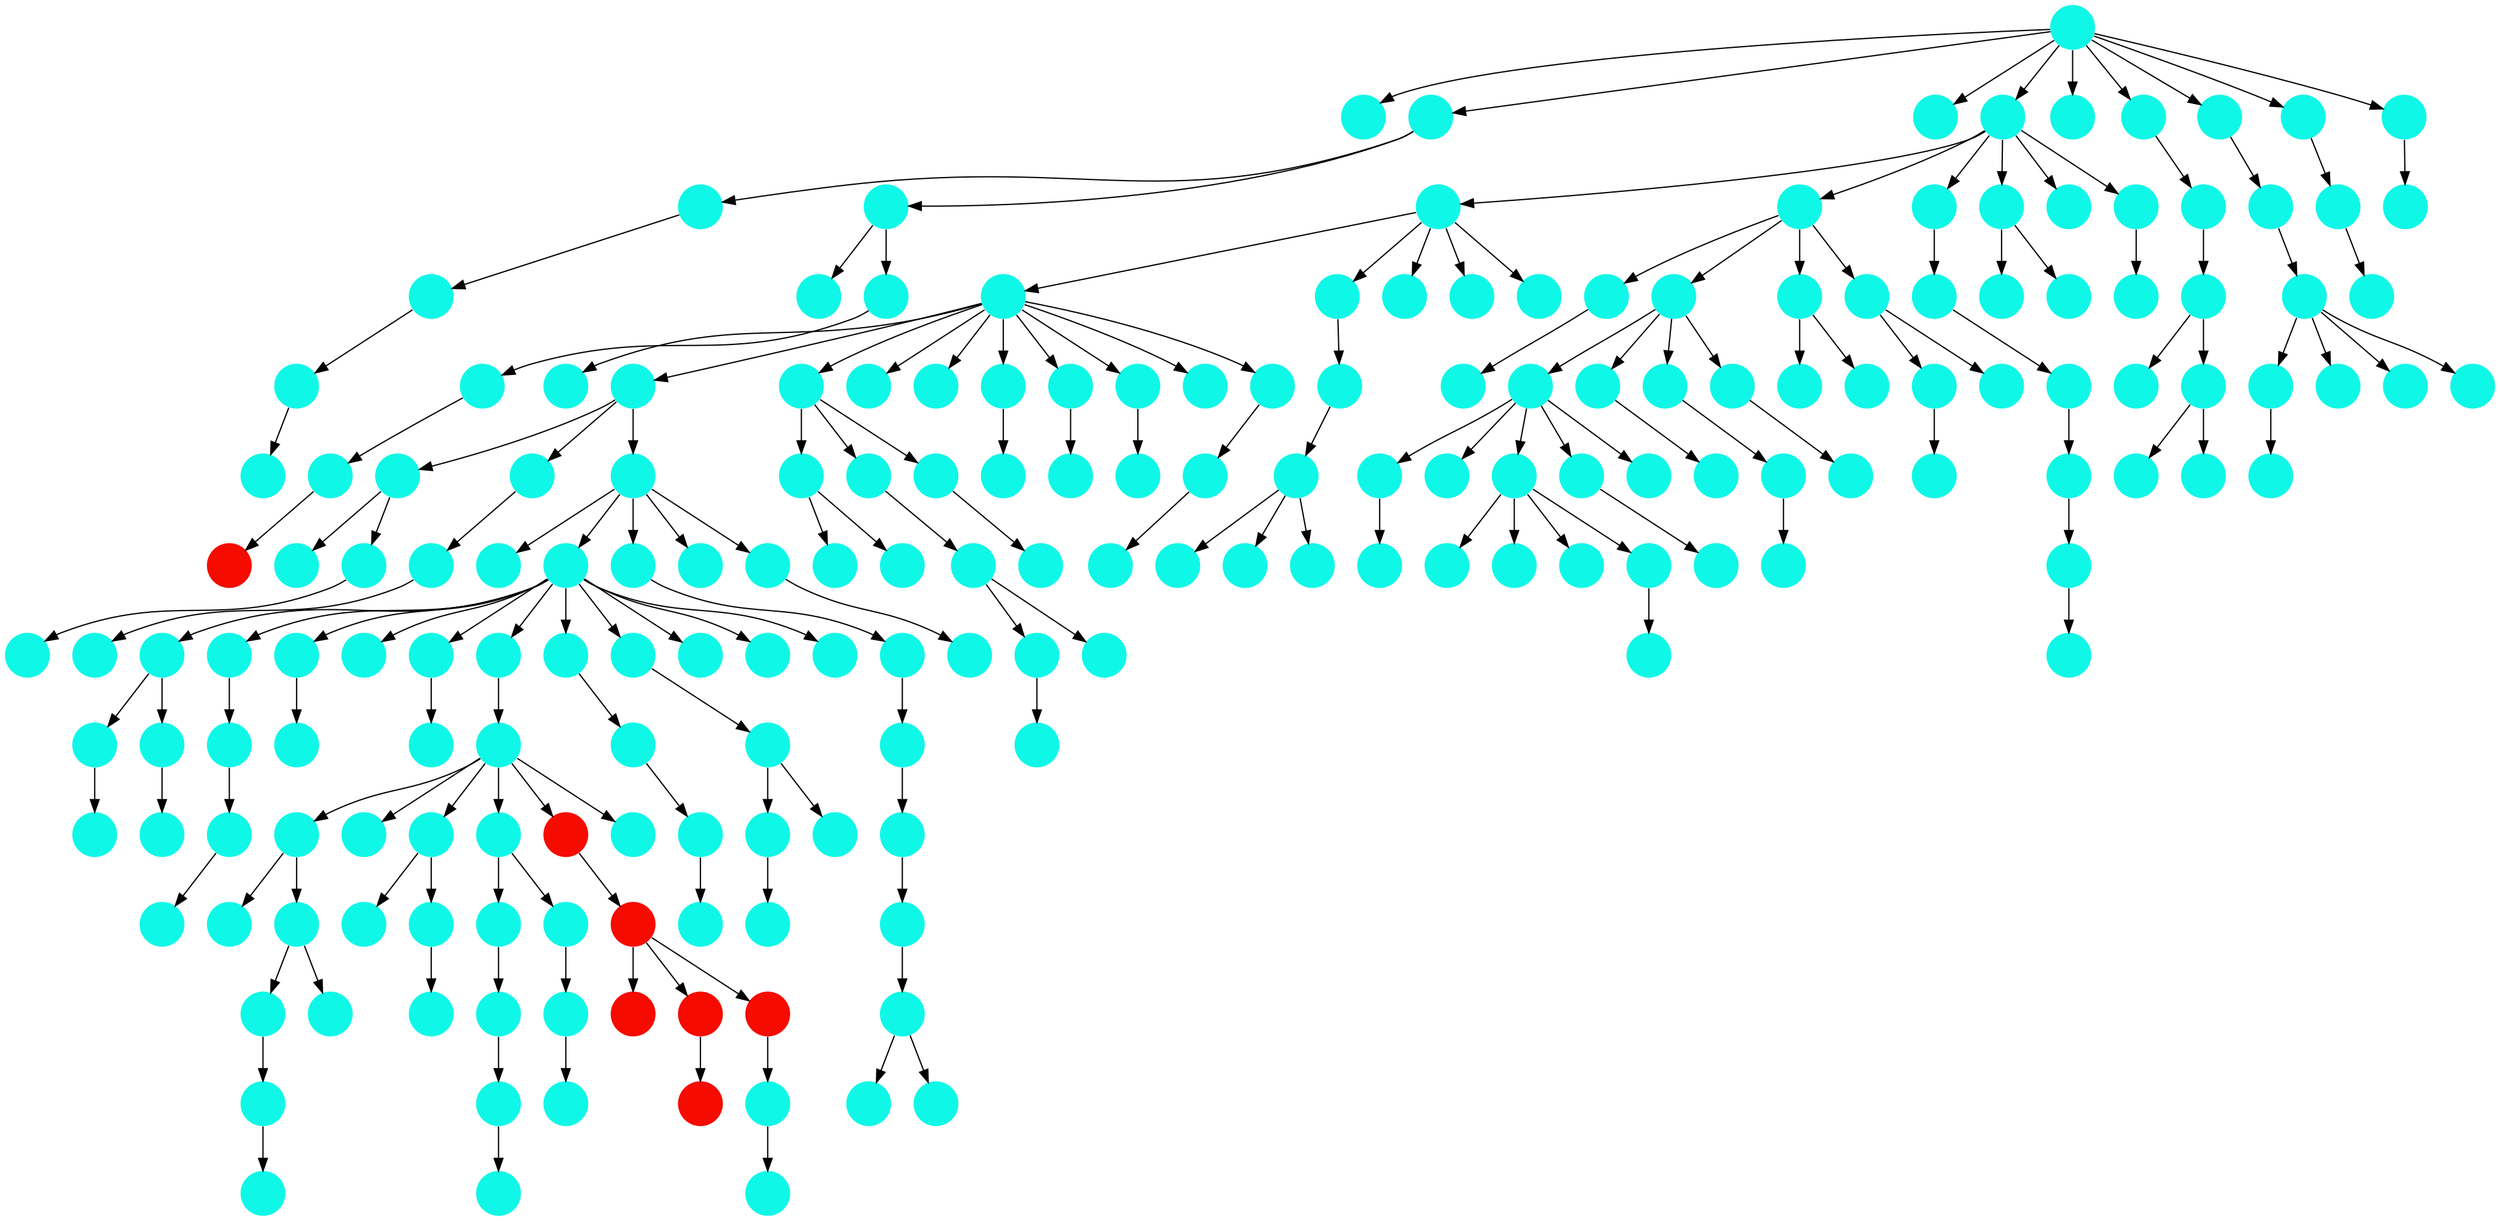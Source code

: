 digraph{
0 [tooltip = "I", penwidth = 0, style = filled, fillcolor = "#0ff8e7", shape = circle, label = ""]
1 [tooltip = "I", penwidth = 0, style = filled, fillcolor = "#0ff8e7", shape = circle, label = ""]
2 [tooltip = "I", penwidth = 0, style = filled, fillcolor = "#0ff8e7", shape = circle, label = ""]
3 [tooltip = "I", penwidth = 0, style = filled, fillcolor = "#0ff8e7", shape = circle, label = ""]
4 [tooltip = "I", penwidth = 0, style = filled, fillcolor = "#0ff8e7", shape = circle, label = ""]
5 [tooltip = "I", penwidth = 0, style = filled, fillcolor = "#0ff8e7", shape = circle, label = ""]
6 [tooltip = "I", penwidth = 0, style = filled, fillcolor = "#0ff8e7", shape = circle, label = ""]
7 [tooltip = "I", penwidth = 0, style = filled, fillcolor = "#0ff8e7", shape = circle, label = ""]
8 [tooltip = "I", penwidth = 0, style = filled, fillcolor = "#0ff8e7", shape = circle, label = ""]
9 [tooltip = "I", penwidth = 0, style = filled, fillcolor = "#0ff8e7", shape = circle, label = ""]
10 [tooltip = "V", penwidth = 0, style = filled, fillcolor = "#f60b00", shape = circle, label = ""]
11 [tooltip = "I", penwidth = 0, style = filled, fillcolor = "#0ff8e7", shape = circle, label = ""]
12 [tooltip = "I", penwidth = 0, style = filled, fillcolor = "#0ff8e7", shape = circle, label = ""]
13 [tooltip = "I", penwidth = 0, style = filled, fillcolor = "#0ff8e7", shape = circle, label = ""]
14 [tooltip = "I", penwidth = 0, style = filled, fillcolor = "#0ff8e7", shape = circle, label = ""]
15 [tooltip = "I", penwidth = 0, style = filled, fillcolor = "#0ff8e7", shape = circle, label = ""]
16 [tooltip = "I", penwidth = 0, style = filled, fillcolor = "#0ff8e7", shape = circle, label = ""]
17 [tooltip = "I", penwidth = 0, style = filled, fillcolor = "#0ff8e7", shape = circle, label = ""]
18 [tooltip = "I", penwidth = 0, style = filled, fillcolor = "#0ff8e7", shape = circle, label = ""]
19 [tooltip = "I", penwidth = 0, style = filled, fillcolor = "#0ff8e7", shape = circle, label = ""]
20 [tooltip = "V", penwidth = 0, style = filled, fillcolor = "#f60b00", shape = circle, label = ""]
21 [tooltip = "I", penwidth = 0, style = filled, fillcolor = "#0ff8e7", shape = circle, label = ""]
22 [tooltip = "I", penwidth = 0, style = filled, fillcolor = "#0ff8e7", shape = circle, label = ""]
23 [tooltip = "I", penwidth = 0, style = filled, fillcolor = "#0ff8e7", shape = circle, label = ""]
24 [tooltip = "I", penwidth = 0, style = filled, fillcolor = "#0ff8e7", shape = circle, label = ""]
25 [tooltip = "I", penwidth = 0, style = filled, fillcolor = "#0ff8e7", shape = circle, label = ""]
26 [tooltip = "I", penwidth = 0, style = filled, fillcolor = "#0ff8e7", shape = circle, label = ""]
27 [tooltip = "I", penwidth = 0, style = filled, fillcolor = "#0ff8e7", shape = circle, label = ""]
28 [tooltip = "I", penwidth = 0, style = filled, fillcolor = "#0ff8e7", shape = circle, label = ""]
29 [tooltip = "V", penwidth = 0, style = filled, fillcolor = "#f60b00", shape = circle, label = ""]
30 [tooltip = "I", penwidth = 0, style = filled, fillcolor = "#0ff8e7", shape = circle, label = ""]
31 [tooltip = "I", penwidth = 0, style = filled, fillcolor = "#0ff8e7", shape = circle, label = ""]
32 [tooltip = "I", penwidth = 0, style = filled, fillcolor = "#0ff8e7", shape = circle, label = ""]
33 [tooltip = "I", penwidth = 0, style = filled, fillcolor = "#0ff8e7", shape = circle, label = ""]
34 [tooltip = "I", penwidth = 0, style = filled, fillcolor = "#0ff8e7", shape = circle, label = ""]
35 [tooltip = "I", penwidth = 0, style = filled, fillcolor = "#0ff8e7", shape = circle, label = ""]
36 [tooltip = "I", penwidth = 0, style = filled, fillcolor = "#0ff8e7", shape = circle, label = ""]
37 [tooltip = "I", penwidth = 0, style = filled, fillcolor = "#0ff8e7", shape = circle, label = ""]
38 [tooltip = "I", penwidth = 0, style = filled, fillcolor = "#0ff8e7", shape = circle, label = ""]
39 [tooltip = "I", penwidth = 0, style = filled, fillcolor = "#0ff8e7", shape = circle, label = ""]
40 [tooltip = "I", penwidth = 0, style = filled, fillcolor = "#0ff8e7", shape = circle, label = ""]
41 [tooltip = "I", penwidth = 0, style = filled, fillcolor = "#0ff8e7", shape = circle, label = ""]
42 [tooltip = "I", penwidth = 0, style = filled, fillcolor = "#0ff8e7", shape = circle, label = ""]
43 [tooltip = "I", penwidth = 0, style = filled, fillcolor = "#0ff8e7", shape = circle, label = ""]
44 [tooltip = "I", penwidth = 0, style = filled, fillcolor = "#0ff8e7", shape = circle, label = ""]
45 [tooltip = "I", penwidth = 0, style = filled, fillcolor = "#0ff8e7", shape = circle, label = ""]
46 [tooltip = "I", penwidth = 0, style = filled, fillcolor = "#0ff8e7", shape = circle, label = ""]
47 [tooltip = "I", penwidth = 0, style = filled, fillcolor = "#0ff8e7", shape = circle, label = ""]
48 [tooltip = "I", penwidth = 0, style = filled, fillcolor = "#0ff8e7", shape = circle, label = ""]
49 [tooltip = "I", penwidth = 0, style = filled, fillcolor = "#0ff8e7", shape = circle, label = ""]
50 [tooltip = "I", penwidth = 0, style = filled, fillcolor = "#0ff8e7", shape = circle, label = ""]
51 [tooltip = "I", penwidth = 0, style = filled, fillcolor = "#0ff8e7", shape = circle, label = ""]
52 [tooltip = "I", penwidth = 0, style = filled, fillcolor = "#0ff8e7", shape = circle, label = ""]
53 [tooltip = "I", penwidth = 0, style = filled, fillcolor = "#0ff8e7", shape = circle, label = ""]
54 [tooltip = "I", penwidth = 0, style = filled, fillcolor = "#0ff8e7", shape = circle, label = ""]
55 [tooltip = "I", penwidth = 0, style = filled, fillcolor = "#0ff8e7", shape = circle, label = ""]
56 [tooltip = "I", penwidth = 0, style = filled, fillcolor = "#0ff8e7", shape = circle, label = ""]
57 [tooltip = "I", penwidth = 0, style = filled, fillcolor = "#0ff8e7", shape = circle, label = ""]
58 [tooltip = "I", penwidth = 0, style = filled, fillcolor = "#0ff8e7", shape = circle, label = ""]
59 [tooltip = "I", penwidth = 0, style = filled, fillcolor = "#0ff8e7", shape = circle, label = ""]
60 [tooltip = "I", penwidth = 0, style = filled, fillcolor = "#0ff8e7", shape = circle, label = ""]
61 [tooltip = "I", penwidth = 0, style = filled, fillcolor = "#0ff8e7", shape = circle, label = ""]
62 [tooltip = "I", penwidth = 0, style = filled, fillcolor = "#0ff8e7", shape = circle, label = ""]
63 [tooltip = "I", penwidth = 0, style = filled, fillcolor = "#0ff8e7", shape = circle, label = ""]
64 [tooltip = "I", penwidth = 0, style = filled, fillcolor = "#0ff8e7", shape = circle, label = ""]
65 [tooltip = "V", penwidth = 0, style = filled, fillcolor = "#f60b00", shape = circle, label = ""]
66 [tooltip = "I", penwidth = 0, style = filled, fillcolor = "#0ff8e7", shape = circle, label = ""]
67 [tooltip = "I", penwidth = 0, style = filled, fillcolor = "#0ff8e7", shape = circle, label = ""]
68 [tooltip = "I", penwidth = 0, style = filled, fillcolor = "#0ff8e7", shape = circle, label = ""]
69 [tooltip = "I", penwidth = 0, style = filled, fillcolor = "#0ff8e7", shape = circle, label = ""]
70 [tooltip = "I", penwidth = 0, style = filled, fillcolor = "#0ff8e7", shape = circle, label = ""]
71 [tooltip = "V", penwidth = 0, style = filled, fillcolor = "#f60b00", shape = circle, label = ""]
72 [tooltip = "I", penwidth = 0, style = filled, fillcolor = "#0ff8e7", shape = circle, label = ""]
73 [tooltip = "I", penwidth = 0, style = filled, fillcolor = "#0ff8e7", shape = circle, label = ""]
74 [tooltip = "I", penwidth = 0, style = filled, fillcolor = "#0ff8e7", shape = circle, label = ""]
75 [tooltip = "V", penwidth = 0, style = filled, fillcolor = "#f60b00", shape = circle, label = ""]
76 [tooltip = "I", penwidth = 0, style = filled, fillcolor = "#0ff8e7", shape = circle, label = ""]
77 [tooltip = "I", penwidth = 0, style = filled, fillcolor = "#0ff8e7", shape = circle, label = ""]
78 [tooltip = "I", penwidth = 0, style = filled, fillcolor = "#0ff8e7", shape = circle, label = ""]
79 [tooltip = "I", penwidth = 0, style = filled, fillcolor = "#0ff8e7", shape = circle, label = ""]
80 [tooltip = "I", penwidth = 0, style = filled, fillcolor = "#0ff8e7", shape = circle, label = ""]
81 [tooltip = "I", penwidth = 0, style = filled, fillcolor = "#0ff8e7", shape = circle, label = ""]
82 [tooltip = "I", penwidth = 0, style = filled, fillcolor = "#0ff8e7", shape = circle, label = ""]
83 [tooltip = "I", penwidth = 0, style = filled, fillcolor = "#0ff8e7", shape = circle, label = ""]
84 [tooltip = "I", penwidth = 0, style = filled, fillcolor = "#0ff8e7", shape = circle, label = ""]
85 [tooltip = "I", penwidth = 0, style = filled, fillcolor = "#0ff8e7", shape = circle, label = ""]
86 [tooltip = "I", penwidth = 0, style = filled, fillcolor = "#0ff8e7", shape = circle, label = ""]
87 [tooltip = "I", penwidth = 0, style = filled, fillcolor = "#0ff8e7", shape = circle, label = ""]
88 [tooltip = "I", penwidth = 0, style = filled, fillcolor = "#0ff8e7", shape = circle, label = ""]
89 [tooltip = "I", penwidth = 0, style = filled, fillcolor = "#0ff8e7", shape = circle, label = ""]
90 [tooltip = "I", penwidth = 0, style = filled, fillcolor = "#0ff8e7", shape = circle, label = ""]
91 [tooltip = "I", penwidth = 0, style = filled, fillcolor = "#0ff8e7", shape = circle, label = ""]
92 [tooltip = "I", penwidth = 0, style = filled, fillcolor = "#0ff8e7", shape = circle, label = ""]
93 [tooltip = "I", penwidth = 0, style = filled, fillcolor = "#0ff8e7", shape = circle, label = ""]
94 [tooltip = "I", penwidth = 0, style = filled, fillcolor = "#0ff8e7", shape = circle, label = ""]
95 [tooltip = "I", penwidth = 0, style = filled, fillcolor = "#0ff8e7", shape = circle, label = ""]
96 [tooltip = "I", penwidth = 0, style = filled, fillcolor = "#0ff8e7", shape = circle, label = ""]
97 [tooltip = "I", penwidth = 0, style = filled, fillcolor = "#0ff8e7", shape = circle, label = ""]
98 [tooltip = "I", penwidth = 0, style = filled, fillcolor = "#0ff8e7", shape = circle, label = ""]
99 [tooltip = "I", penwidth = 0, style = filled, fillcolor = "#0ff8e7", shape = circle, label = ""]
100 [tooltip = "I", penwidth = 0, style = filled, fillcolor = "#0ff8e7", shape = circle, label = ""]
101 [tooltip = "I", penwidth = 0, style = filled, fillcolor = "#0ff8e7", shape = circle, label = ""]
102 [tooltip = "I", penwidth = 0, style = filled, fillcolor = "#0ff8e7", shape = circle, label = ""]
103 [tooltip = "I", penwidth = 0, style = filled, fillcolor = "#0ff8e7", shape = circle, label = ""]
104 [tooltip = "I", penwidth = 0, style = filled, fillcolor = "#0ff8e7", shape = circle, label = ""]
105 [tooltip = "I", penwidth = 0, style = filled, fillcolor = "#0ff8e7", shape = circle, label = ""]
106 [tooltip = "I", penwidth = 0, style = filled, fillcolor = "#0ff8e7", shape = circle, label = ""]
107 [tooltip = "I", penwidth = 0, style = filled, fillcolor = "#0ff8e7", shape = circle, label = ""]
108 [tooltip = "I", penwidth = 0, style = filled, fillcolor = "#0ff8e7", shape = circle, label = ""]
109 [tooltip = "I", penwidth = 0, style = filled, fillcolor = "#0ff8e7", shape = circle, label = ""]
110 [tooltip = "I", penwidth = 0, style = filled, fillcolor = "#0ff8e7", shape = circle, label = ""]
111 [tooltip = "I", penwidth = 0, style = filled, fillcolor = "#0ff8e7", shape = circle, label = ""]
112 [tooltip = "I", penwidth = 0, style = filled, fillcolor = "#0ff8e7", shape = circle, label = ""]
113 [tooltip = "I", penwidth = 0, style = filled, fillcolor = "#0ff8e7", shape = circle, label = ""]
114 [tooltip = "I", penwidth = 0, style = filled, fillcolor = "#0ff8e7", shape = circle, label = ""]
115 [tooltip = "I", penwidth = 0, style = filled, fillcolor = "#0ff8e7", shape = circle, label = ""]
116 [tooltip = "I", penwidth = 0, style = filled, fillcolor = "#0ff8e7", shape = circle, label = ""]
117 [tooltip = "I", penwidth = 0, style = filled, fillcolor = "#0ff8e7", shape = circle, label = ""]
118 [tooltip = "I", penwidth = 0, style = filled, fillcolor = "#0ff8e7", shape = circle, label = ""]
119 [tooltip = "I", penwidth = 0, style = filled, fillcolor = "#0ff8e7", shape = circle, label = ""]
120 [tooltip = "I", penwidth = 0, style = filled, fillcolor = "#0ff8e7", shape = circle, label = ""]
121 [tooltip = "I", penwidth = 0, style = filled, fillcolor = "#0ff8e7", shape = circle, label = ""]
122 [tooltip = "I", penwidth = 0, style = filled, fillcolor = "#0ff8e7", shape = circle, label = ""]
123 [tooltip = "I", penwidth = 0, style = filled, fillcolor = "#0ff8e7", shape = circle, label = ""]
124 [tooltip = "I", penwidth = 0, style = filled, fillcolor = "#0ff8e7", shape = circle, label = ""]
125 [tooltip = "I", penwidth = 0, style = filled, fillcolor = "#0ff8e7", shape = circle, label = ""]
126 [tooltip = "I", penwidth = 0, style = filled, fillcolor = "#0ff8e7", shape = circle, label = ""]
127 [tooltip = "I", penwidth = 0, style = filled, fillcolor = "#0ff8e7", shape = circle, label = ""]
128 [tooltip = "I", penwidth = 0, style = filled, fillcolor = "#0ff8e7", shape = circle, label = ""]
129 [tooltip = "I", penwidth = 0, style = filled, fillcolor = "#0ff8e7", shape = circle, label = ""]
130 [tooltip = "I", penwidth = 0, style = filled, fillcolor = "#0ff8e7", shape = circle, label = ""]
131 [tooltip = "I", penwidth = 0, style = filled, fillcolor = "#0ff8e7", shape = circle, label = ""]
132 [tooltip = "I", penwidth = 0, style = filled, fillcolor = "#0ff8e7", shape = circle, label = ""]
133 [tooltip = "I", penwidth = 0, style = filled, fillcolor = "#0ff8e7", shape = circle, label = ""]
134 [tooltip = "I", penwidth = 0, style = filled, fillcolor = "#0ff8e7", shape = circle, label = ""]
135 [tooltip = "I", penwidth = 0, style = filled, fillcolor = "#0ff8e7", shape = circle, label = ""]
136 [tooltip = "I", penwidth = 0, style = filled, fillcolor = "#0ff8e7", shape = circle, label = ""]
137 [tooltip = "I", penwidth = 0, style = filled, fillcolor = "#0ff8e7", shape = circle, label = ""]
138 [tooltip = "I", penwidth = 0, style = filled, fillcolor = "#0ff8e7", shape = circle, label = ""]
139 [tooltip = "I", penwidth = 0, style = filled, fillcolor = "#0ff8e7", shape = circle, label = ""]
140 [tooltip = "I", penwidth = 0, style = filled, fillcolor = "#0ff8e7", shape = circle, label = ""]
141 [tooltip = "I", penwidth = 0, style = filled, fillcolor = "#0ff8e7", shape = circle, label = ""]
142 [tooltip = "I", penwidth = 0, style = filled, fillcolor = "#0ff8e7", shape = circle, label = ""]
143 [tooltip = "I", penwidth = 0, style = filled, fillcolor = "#0ff8e7", shape = circle, label = ""]
144 [tooltip = "I", penwidth = 0, style = filled, fillcolor = "#0ff8e7", shape = circle, label = ""]
145 [tooltip = "I", penwidth = 0, style = filled, fillcolor = "#0ff8e7", shape = circle, label = ""]
146 [tooltip = "I", penwidth = 0, style = filled, fillcolor = "#0ff8e7", shape = circle, label = ""]
147 [tooltip = "I", penwidth = 0, style = filled, fillcolor = "#0ff8e7", shape = circle, label = ""]
148 [tooltip = "I", penwidth = 0, style = filled, fillcolor = "#0ff8e7", shape = circle, label = ""]
149 [tooltip = "I", penwidth = 0, style = filled, fillcolor = "#0ff8e7", shape = circle, label = ""]
150 [tooltip = "I", penwidth = 0, style = filled, fillcolor = "#0ff8e7", shape = circle, label = ""]
151 [tooltip = "I", penwidth = 0, style = filled, fillcolor = "#0ff8e7", shape = circle, label = ""]
152 [tooltip = "I", penwidth = 0, style = filled, fillcolor = "#0ff8e7", shape = circle, label = ""]
153 [tooltip = "I", penwidth = 0, style = filled, fillcolor = "#0ff8e7", shape = circle, label = ""]
154 [tooltip = "I", penwidth = 0, style = filled, fillcolor = "#0ff8e7", shape = circle, label = ""]
155 [tooltip = "I", penwidth = 0, style = filled, fillcolor = "#0ff8e7", shape = circle, label = ""]
156 [tooltip = "I", penwidth = 0, style = filled, fillcolor = "#0ff8e7", shape = circle, label = ""]
157 [tooltip = "I", penwidth = 0, style = filled, fillcolor = "#0ff8e7", shape = circle, label = ""]
158 [tooltip = "I", penwidth = 0, style = filled, fillcolor = "#0ff8e7", shape = circle, label = ""]
159 [tooltip = "I", penwidth = 0, style = filled, fillcolor = "#0ff8e7", shape = circle, label = ""]
160 [tooltip = "I", penwidth = 0, style = filled, fillcolor = "#0ff8e7", shape = circle, label = ""]
161 [tooltip = "I", penwidth = 0, style = filled, fillcolor = "#0ff8e7", shape = circle, label = ""]
162 [tooltip = "I", penwidth = 0, style = filled, fillcolor = "#0ff8e7", shape = circle, label = ""]
163 [tooltip = "I", penwidth = 0, style = filled, fillcolor = "#0ff8e7", shape = circle, label = ""]
164 [tooltip = "I", penwidth = 0, style = filled, fillcolor = "#0ff8e7", shape = circle, label = ""]
165 [tooltip = "I", penwidth = 0, style = filled, fillcolor = "#0ff8e7", shape = circle, label = ""]
166 [tooltip = "I", penwidth = 0, style = filled, fillcolor = "#0ff8e7", shape = circle, label = ""]
167 [tooltip = "I", penwidth = 0, style = filled, fillcolor = "#0ff8e7", shape = circle, label = ""]
168 [tooltip = "I", penwidth = 0, style = filled, fillcolor = "#0ff8e7", shape = circle, label = ""]
169 [tooltip = "I", penwidth = 0, style = filled, fillcolor = "#0ff8e7", shape = circle, label = ""]
170 [tooltip = "I", penwidth = 0, style = filled, fillcolor = "#0ff8e7", shape = circle, label = ""]
171 [tooltip = "I", penwidth = 0, style = filled, fillcolor = "#0ff8e7", shape = circle, label = ""]
172 [tooltip = "I", penwidth = 0, style = filled, fillcolor = "#0ff8e7", shape = circle, label = ""]
173 [tooltip = "I", penwidth = 0, style = filled, fillcolor = "#0ff8e7", shape = circle, label = ""]
174 [tooltip = "I", penwidth = 0, style = filled, fillcolor = "#0ff8e7", shape = circle, label = ""]
175 [tooltip = "I", penwidth = 0, style = filled, fillcolor = "#0ff8e7", shape = circle, label = ""]
176 [tooltip = "I", penwidth = 0, style = filled, fillcolor = "#0ff8e7", shape = circle, label = ""]
177 [tooltip = "I", penwidth = 0, style = filled, fillcolor = "#0ff8e7", shape = circle, label = ""]
178 [tooltip = "I", penwidth = 0, style = filled, fillcolor = "#0ff8e7", shape = circle, label = ""]
179 [tooltip = "I", penwidth = 0, style = filled, fillcolor = "#0ff8e7", shape = circle, label = ""]
180 [tooltip = "I", penwidth = 0, style = filled, fillcolor = "#0ff8e7", shape = circle, label = ""]
181 [tooltip = "I", penwidth = 0, style = filled, fillcolor = "#0ff8e7", shape = circle, label = ""]
182 [tooltip = "I", penwidth = 0, style = filled, fillcolor = "#0ff8e7", shape = circle, label = ""]
183 [tooltip = "I", penwidth = 0, style = filled, fillcolor = "#0ff8e7", shape = circle, label = ""]
184 [tooltip = "I", penwidth = 0, style = filled, fillcolor = "#0ff8e7", shape = circle, label = ""]
185 [tooltip = "I", penwidth = 0, style = filled, fillcolor = "#0ff8e7", shape = circle, label = ""]
186 [tooltip = "I", penwidth = 0, style = filled, fillcolor = "#0ff8e7", shape = circle, label = ""]
187 [tooltip = "I", penwidth = 0, style = filled, fillcolor = "#0ff8e7", shape = circle, label = ""]
188 [tooltip = "V", penwidth = 0, style = filled, fillcolor = "#f60b00", shape = circle, label = ""]
189 [tooltip = "I", penwidth = 0, style = filled, fillcolor = "#0ff8e7", shape = circle, label = ""]
190 [tooltip = "I", penwidth = 0, style = filled, fillcolor = "#0ff8e7", shape = circle, label = ""]
191 [tooltip = "I", penwidth = 0, style = filled, fillcolor = "#0ff8e7", shape = circle, label = ""]
192 [tooltip = "I", penwidth = 0, style = filled, fillcolor = "#0ff8e7", shape = circle, label = ""]
170 -> 171
87 -> 95
189 -> 190
22 -> 44
183 -> 182
43 -> 3
9 -> 107
168 -> 188
144 -> 142
12 -> 119
166 -> 165
143 -> 140
84 -> 90
22 -> 161
54 -> 151
87 -> 81
162 -> 136
66 -> 68
86 -> 80
86 -> 59
150 -> 7
42 -> 137
80 -> 56
182 -> 181
86 -> 99
3 -> 2
115 -> 93
69 -> 103
111 -> 191
35 -> 31
185 -> 184
142 -> 143
54 -> 61
8 -> 38
31 -> 21
107 -> 108
92 -> 147
61 -> 50
103 -> 102
86 -> 100
99 -> 83
14 -> 78
10 -> 29
74 -> 172
5 -> 40
170 -> 148
53 -> 46
157 -> 156
60 -> 74
22 -> 141
88 -> 176
2 -> 1
58 -> 72
10 -> 65
87 -> 123
128 -> 131
62 -> 114
55 -> 70
87 -> 94
137 -> 149
42 -> 6
9 -> 153
70 -> 134
57 -> 8
136 -> 146
123 -> 122
86 -> 98
172 -> 174
114 -> 113
49 -> 39
6 -> 92
22 -> 145
190 -> 168
14 -> 163
1 -> 0
86 -> 192
14 -> 157
75 -> 10
10 -> 71
167 -> 166
115 -> 132
23 -> 52
45 -> 160
43 -> 63
22 -> 43
26 -> 19
67 -> 27
59 -> 150
143 -> 135
64 -> 33
12 -> 32
71 -> 76
35 -> 55
41 -> 64
86 -> 101
136 -> 138
57 -> 84
60 -> 66
63 -> 189
14 -> 128
12 -> 75
94 -> 62
159 -> 158
72 -> 48
107 -> 106
136 -> 152
121 -> 120
104 -> 175
14 -> 155
69 -> 186
42 -> 5
96 -> 36
84 -> 82
9 -> 24
56 -> 53
170 -> 169
125 -> 124
86 -> 88
25 -> 69
30 -> 34
12 -> 25
76 -> 51
31 -> 26
116 -> 115
14 -> 35
113 -> 112
65 -> 20
161 -> 162
23 -> 133
50 -> 121
54 -> 159
49 -> 96
101 -> 167
14 -> 173
22 -> 18
47 -> 154
59 -> 126
41 -> 58
22 -> 185
79 -> 77
138 -> 139
68 -> 67
22 -> 54
86 -> 187
142 -> 4
87 -> 86
41 -> 9
14 -> 13
41 -> 30
14 -> 117
9 -> 37
102 -> 177
23 -> 45
47 -> 16
111 -> 110
93 -> 91
126 -> 129
14 -> 42
54 -> 23
35 -> 87
5 -> 11
54 -> 79
155 -> 179
86 -> 164
109 -> 178
57 -> 41
107 -> 109
120 -> 73
107 -> 105
97 -> 89
86 -> 116
57 -> 47
79 -> 118
23 -> 14
12 -> 49
160 -> 170
173 -> 104
22 -> 183
82 -> 85
12 -> 60
136 -> 180
25 -> 28
54 -> 57
23 -> 127
145 -> 144
73 -> 15
63 -> 17
9 -> 125
100 -> 12
92 -> 97
112 -> 111
24 -> 130
}